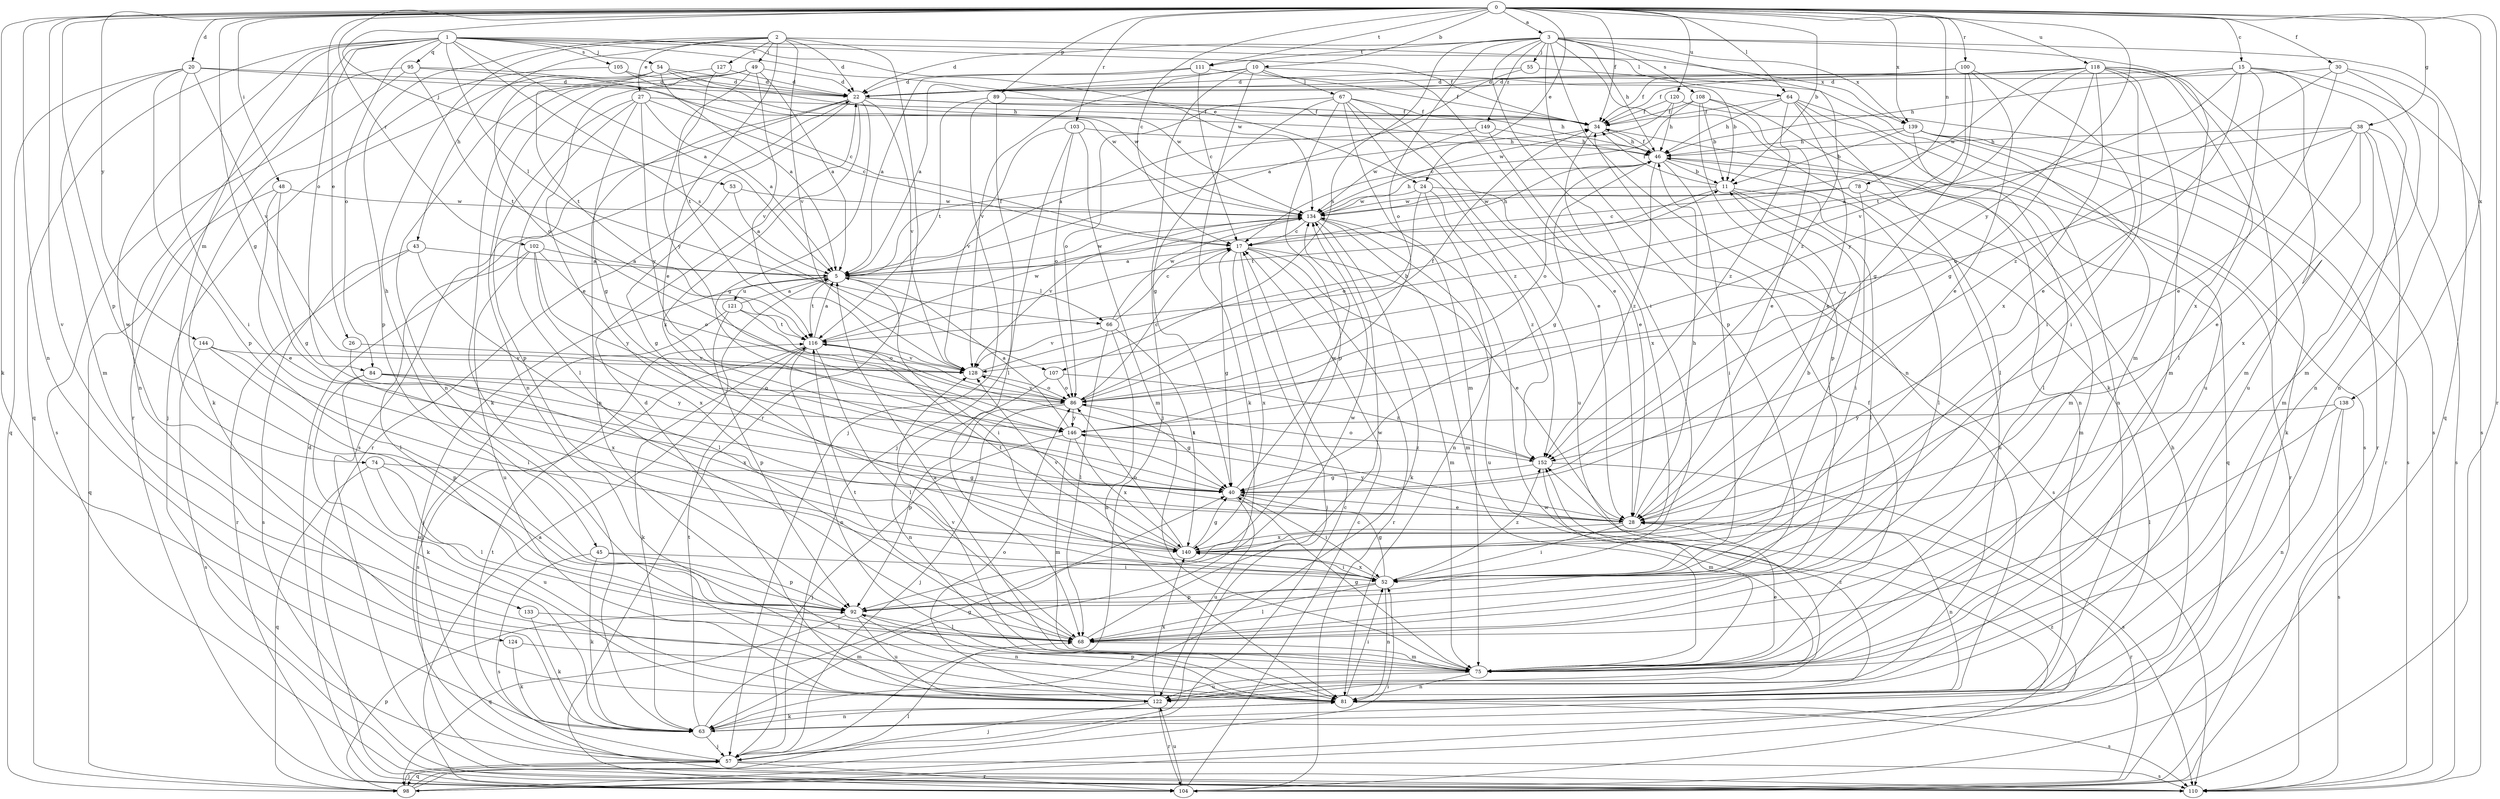 strict digraph  {
0;
1;
2;
3;
5;
10;
11;
15;
17;
20;
22;
24;
26;
27;
28;
30;
34;
38;
40;
43;
45;
46;
48;
49;
52;
53;
54;
55;
57;
63;
64;
66;
67;
68;
74;
75;
78;
81;
84;
86;
89;
92;
95;
98;
100;
102;
103;
104;
105;
107;
108;
110;
111;
116;
118;
120;
121;
122;
124;
127;
128;
133;
134;
138;
139;
140;
144;
146;
149;
152;
0 -> 3  [label=a];
0 -> 10  [label=b];
0 -> 11  [label=b];
0 -> 15  [label=c];
0 -> 17  [label=c];
0 -> 20  [label=d];
0 -> 24  [label=e];
0 -> 30  [label=f];
0 -> 34  [label=f];
0 -> 38  [label=g];
0 -> 40  [label=g];
0 -> 48  [label=i];
0 -> 53  [label=j];
0 -> 63  [label=k];
0 -> 64  [label=l];
0 -> 78  [label=n];
0 -> 81  [label=n];
0 -> 84  [label=o];
0 -> 89  [label=p];
0 -> 92  [label=p];
0 -> 100  [label=r];
0 -> 102  [label=r];
0 -> 103  [label=r];
0 -> 104  [label=r];
0 -> 111  [label=t];
0 -> 118  [label=u];
0 -> 120  [label=u];
0 -> 124  [label=v];
0 -> 138  [label=x];
0 -> 139  [label=x];
0 -> 144  [label=y];
0 -> 146  [label=y];
1 -> 5  [label=a];
1 -> 24  [label=e];
1 -> 26  [label=e];
1 -> 34  [label=f];
1 -> 54  [label=j];
1 -> 64  [label=l];
1 -> 66  [label=l];
1 -> 74  [label=m];
1 -> 84  [label=o];
1 -> 95  [label=q];
1 -> 98  [label=q];
1 -> 104  [label=r];
1 -> 105  [label=s];
1 -> 107  [label=s];
1 -> 133  [label=w];
1 -> 134  [label=w];
2 -> 22  [label=d];
2 -> 27  [label=e];
2 -> 28  [label=e];
2 -> 43  [label=h];
2 -> 45  [label=h];
2 -> 49  [label=i];
2 -> 92  [label=p];
2 -> 104  [label=r];
2 -> 127  [label=v];
2 -> 128  [label=v];
2 -> 139  [label=x];
3 -> 22  [label=d];
3 -> 46  [label=h];
3 -> 52  [label=i];
3 -> 55  [label=j];
3 -> 63  [label=k];
3 -> 75  [label=m];
3 -> 81  [label=n];
3 -> 86  [label=o];
3 -> 92  [label=p];
3 -> 98  [label=q];
3 -> 107  [label=s];
3 -> 108  [label=s];
3 -> 111  [label=t];
3 -> 139  [label=x];
3 -> 149  [label=z];
3 -> 152  [label=z];
5 -> 34  [label=f];
5 -> 52  [label=i];
5 -> 57  [label=j];
5 -> 66  [label=l];
5 -> 116  [label=t];
5 -> 121  [label=u];
5 -> 134  [label=w];
10 -> 5  [label=a];
10 -> 11  [label=b];
10 -> 28  [label=e];
10 -> 57  [label=j];
10 -> 63  [label=k];
10 -> 67  [label=l];
10 -> 128  [label=v];
11 -> 34  [label=f];
11 -> 52  [label=i];
11 -> 68  [label=l];
11 -> 116  [label=t];
11 -> 122  [label=u];
11 -> 134  [label=w];
15 -> 22  [label=d];
15 -> 28  [label=e];
15 -> 46  [label=h];
15 -> 75  [label=m];
15 -> 81  [label=n];
15 -> 110  [label=s];
15 -> 140  [label=x];
15 -> 146  [label=y];
17 -> 5  [label=a];
17 -> 28  [label=e];
17 -> 40  [label=g];
17 -> 46  [label=h];
17 -> 57  [label=j];
17 -> 75  [label=m];
17 -> 104  [label=r];
17 -> 140  [label=x];
20 -> 22  [label=d];
20 -> 52  [label=i];
20 -> 75  [label=m];
20 -> 92  [label=p];
20 -> 98  [label=q];
20 -> 128  [label=v];
20 -> 134  [label=w];
22 -> 34  [label=f];
22 -> 40  [label=g];
22 -> 46  [label=h];
22 -> 81  [label=n];
22 -> 104  [label=r];
22 -> 110  [label=s];
22 -> 128  [label=v];
22 -> 140  [label=x];
24 -> 81  [label=n];
24 -> 86  [label=o];
24 -> 110  [label=s];
24 -> 134  [label=w];
24 -> 152  [label=z];
26 -> 128  [label=v];
26 -> 140  [label=x];
27 -> 5  [label=a];
27 -> 17  [label=c];
27 -> 34  [label=f];
27 -> 40  [label=g];
27 -> 68  [label=l];
27 -> 92  [label=p];
27 -> 146  [label=y];
28 -> 46  [label=h];
28 -> 52  [label=i];
28 -> 81  [label=n];
28 -> 104  [label=r];
28 -> 116  [label=t];
28 -> 140  [label=x];
28 -> 146  [label=y];
30 -> 22  [label=d];
30 -> 28  [label=e];
30 -> 75  [label=m];
30 -> 81  [label=n];
30 -> 152  [label=z];
34 -> 46  [label=h];
34 -> 98  [label=q];
34 -> 140  [label=x];
38 -> 5  [label=a];
38 -> 28  [label=e];
38 -> 46  [label=h];
38 -> 75  [label=m];
38 -> 86  [label=o];
38 -> 104  [label=r];
38 -> 110  [label=s];
38 -> 140  [label=x];
40 -> 28  [label=e];
40 -> 52  [label=i];
40 -> 122  [label=u];
40 -> 134  [label=w];
43 -> 5  [label=a];
43 -> 68  [label=l];
43 -> 104  [label=r];
43 -> 110  [label=s];
45 -> 52  [label=i];
45 -> 63  [label=k];
45 -> 92  [label=p];
45 -> 110  [label=s];
46 -> 11  [label=b];
46 -> 34  [label=f];
46 -> 40  [label=g];
46 -> 52  [label=i];
46 -> 68  [label=l];
46 -> 86  [label=o];
46 -> 104  [label=r];
46 -> 152  [label=z];
48 -> 28  [label=e];
48 -> 40  [label=g];
48 -> 98  [label=q];
48 -> 134  [label=w];
49 -> 5  [label=a];
49 -> 22  [label=d];
49 -> 28  [label=e];
49 -> 63  [label=k];
49 -> 81  [label=n];
49 -> 128  [label=v];
49 -> 146  [label=y];
52 -> 40  [label=g];
52 -> 68  [label=l];
52 -> 81  [label=n];
52 -> 92  [label=p];
52 -> 140  [label=x];
52 -> 152  [label=z];
53 -> 5  [label=a];
53 -> 40  [label=g];
53 -> 134  [label=w];
54 -> 5  [label=a];
54 -> 22  [label=d];
54 -> 46  [label=h];
54 -> 57  [label=j];
54 -> 86  [label=o];
54 -> 116  [label=t];
54 -> 134  [label=w];
55 -> 5  [label=a];
55 -> 22  [label=d];
55 -> 122  [label=u];
57 -> 17  [label=c];
57 -> 98  [label=q];
57 -> 104  [label=r];
57 -> 110  [label=s];
57 -> 116  [label=t];
63 -> 40  [label=g];
63 -> 46  [label=h];
63 -> 57  [label=j];
63 -> 81  [label=n];
63 -> 116  [label=t];
64 -> 28  [label=e];
64 -> 34  [label=f];
64 -> 46  [label=h];
64 -> 68  [label=l];
64 -> 81  [label=n];
64 -> 110  [label=s];
64 -> 152  [label=z];
66 -> 17  [label=c];
66 -> 68  [label=l];
66 -> 81  [label=n];
66 -> 128  [label=v];
66 -> 134  [label=w];
66 -> 140  [label=x];
67 -> 28  [label=e];
67 -> 34  [label=f];
67 -> 40  [label=g];
67 -> 75  [label=m];
67 -> 86  [label=o];
67 -> 92  [label=p];
67 -> 122  [label=u];
67 -> 152  [label=z];
68 -> 75  [label=m];
68 -> 116  [label=t];
68 -> 134  [label=w];
74 -> 40  [label=g];
74 -> 68  [label=l];
74 -> 98  [label=q];
74 -> 122  [label=u];
75 -> 5  [label=a];
75 -> 28  [label=e];
75 -> 34  [label=f];
75 -> 40  [label=g];
75 -> 81  [label=n];
75 -> 122  [label=u];
75 -> 128  [label=v];
78 -> 17  [label=c];
78 -> 52  [label=i];
78 -> 75  [label=m];
78 -> 134  [label=w];
81 -> 52  [label=i];
81 -> 63  [label=k];
81 -> 92  [label=p];
81 -> 110  [label=s];
81 -> 152  [label=z];
84 -> 63  [label=k];
84 -> 86  [label=o];
84 -> 122  [label=u];
84 -> 140  [label=x];
84 -> 146  [label=y];
86 -> 17  [label=c];
86 -> 34  [label=f];
86 -> 40  [label=g];
86 -> 57  [label=j];
86 -> 92  [label=p];
86 -> 128  [label=v];
86 -> 146  [label=y];
89 -> 34  [label=f];
89 -> 57  [label=j];
89 -> 68  [label=l];
89 -> 116  [label=t];
92 -> 68  [label=l];
92 -> 81  [label=n];
92 -> 98  [label=q];
92 -> 122  [label=u];
92 -> 134  [label=w];
95 -> 17  [label=c];
95 -> 22  [label=d];
95 -> 81  [label=n];
95 -> 110  [label=s];
95 -> 116  [label=t];
98 -> 52  [label=i];
98 -> 57  [label=j];
98 -> 68  [label=l];
98 -> 92  [label=p];
98 -> 152  [label=z];
100 -> 22  [label=d];
100 -> 28  [label=e];
100 -> 34  [label=f];
100 -> 40  [label=g];
100 -> 52  [label=i];
100 -> 128  [label=v];
102 -> 5  [label=a];
102 -> 68  [label=l];
102 -> 86  [label=o];
102 -> 122  [label=u];
102 -> 140  [label=x];
102 -> 146  [label=y];
103 -> 46  [label=h];
103 -> 57  [label=j];
103 -> 75  [label=m];
103 -> 86  [label=o];
103 -> 128  [label=v];
104 -> 5  [label=a];
104 -> 17  [label=c];
104 -> 22  [label=d];
104 -> 122  [label=u];
104 -> 134  [label=w];
105 -> 22  [label=d];
105 -> 63  [label=k];
105 -> 134  [label=w];
107 -> 81  [label=n];
107 -> 86  [label=o];
107 -> 152  [label=z];
108 -> 11  [label=b];
108 -> 17  [label=c];
108 -> 28  [label=e];
108 -> 34  [label=f];
108 -> 81  [label=n];
108 -> 92  [label=p];
111 -> 5  [label=a];
111 -> 17  [label=c];
111 -> 22  [label=d];
111 -> 34  [label=f];
116 -> 5  [label=a];
116 -> 63  [label=k];
116 -> 68  [label=l];
116 -> 81  [label=n];
116 -> 110  [label=s];
116 -> 128  [label=v];
116 -> 134  [label=w];
118 -> 22  [label=d];
118 -> 34  [label=f];
118 -> 40  [label=g];
118 -> 52  [label=i];
118 -> 68  [label=l];
118 -> 75  [label=m];
118 -> 110  [label=s];
118 -> 116  [label=t];
118 -> 122  [label=u];
118 -> 134  [label=w];
118 -> 140  [label=x];
120 -> 34  [label=f];
120 -> 46  [label=h];
120 -> 104  [label=r];
120 -> 134  [label=w];
121 -> 5  [label=a];
121 -> 57  [label=j];
121 -> 86  [label=o];
121 -> 92  [label=p];
121 -> 116  [label=t];
122 -> 22  [label=d];
122 -> 57  [label=j];
122 -> 86  [label=o];
122 -> 104  [label=r];
122 -> 140  [label=x];
124 -> 63  [label=k];
124 -> 75  [label=m];
127 -> 22  [label=d];
127 -> 81  [label=n];
127 -> 116  [label=t];
128 -> 11  [label=b];
128 -> 86  [label=o];
133 -> 63  [label=k];
133 -> 68  [label=l];
134 -> 17  [label=c];
134 -> 46  [label=h];
134 -> 63  [label=k];
134 -> 75  [label=m];
134 -> 122  [label=u];
134 -> 128  [label=v];
138 -> 68  [label=l];
138 -> 81  [label=n];
138 -> 110  [label=s];
138 -> 146  [label=y];
139 -> 11  [label=b];
139 -> 46  [label=h];
139 -> 63  [label=k];
139 -> 68  [label=l];
139 -> 75  [label=m];
139 -> 110  [label=s];
140 -> 11  [label=b];
140 -> 40  [label=g];
140 -> 52  [label=i];
140 -> 86  [label=o];
140 -> 116  [label=t];
140 -> 128  [label=v];
144 -> 52  [label=i];
144 -> 92  [label=p];
144 -> 110  [label=s];
144 -> 128  [label=v];
146 -> 5  [label=a];
146 -> 57  [label=j];
146 -> 75  [label=m];
146 -> 140  [label=x];
146 -> 152  [label=z];
149 -> 5  [label=a];
149 -> 28  [label=e];
149 -> 46  [label=h];
149 -> 134  [label=w];
152 -> 40  [label=g];
152 -> 75  [label=m];
152 -> 86  [label=o];
152 -> 110  [label=s];
}
